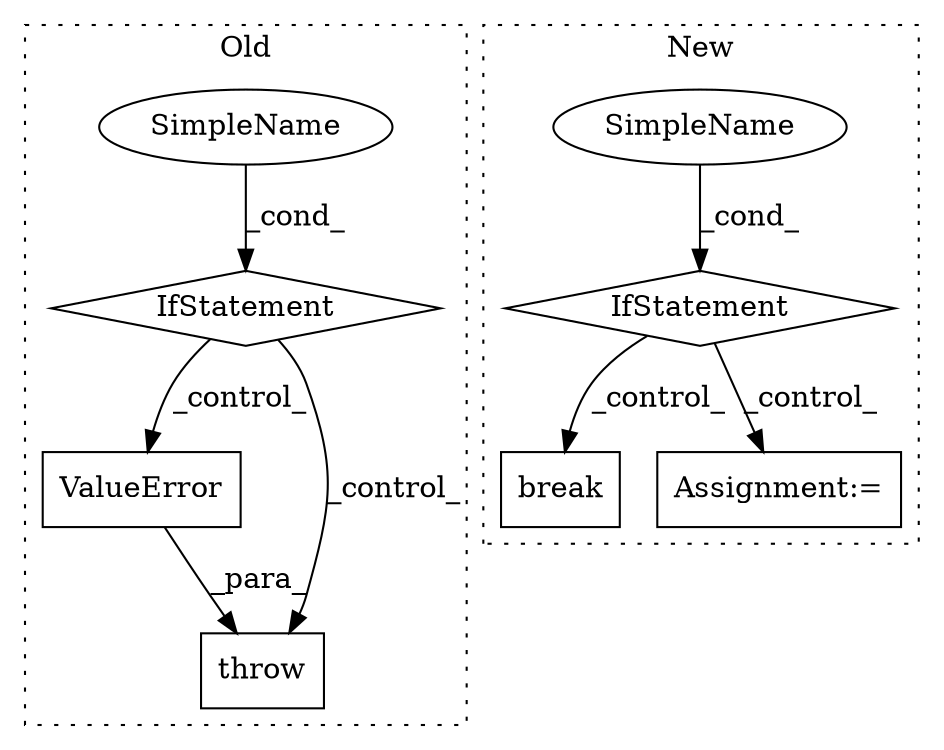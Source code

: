 digraph G {
subgraph cluster0 {
1 [label="ValueError" a="32" s="1139,1244" l="11,1" shape="box"];
3 [label="throw" a="53" s="1133" l="6" shape="box"];
4 [label="IfStatement" a="25" s="1076,1121" l="4,2" shape="diamond"];
5 [label="SimpleName" a="42" s="" l="" shape="ellipse"];
label = "Old";
style="dotted";
}
subgraph cluster1 {
2 [label="break" a="10" s="1144" l="6" shape="box"];
6 [label="SimpleName" a="42" s="" l="" shape="ellipse"];
7 [label="Assignment:=" a="7" s="1200" l="2" shape="box"];
8 [label="IfStatement" a="25" s="1085,1130" l="4,2" shape="diamond"];
label = "New";
style="dotted";
}
1 -> 3 [label="_para_"];
4 -> 3 [label="_control_"];
4 -> 1 [label="_control_"];
5 -> 4 [label="_cond_"];
6 -> 8 [label="_cond_"];
8 -> 2 [label="_control_"];
8 -> 7 [label="_control_"];
}